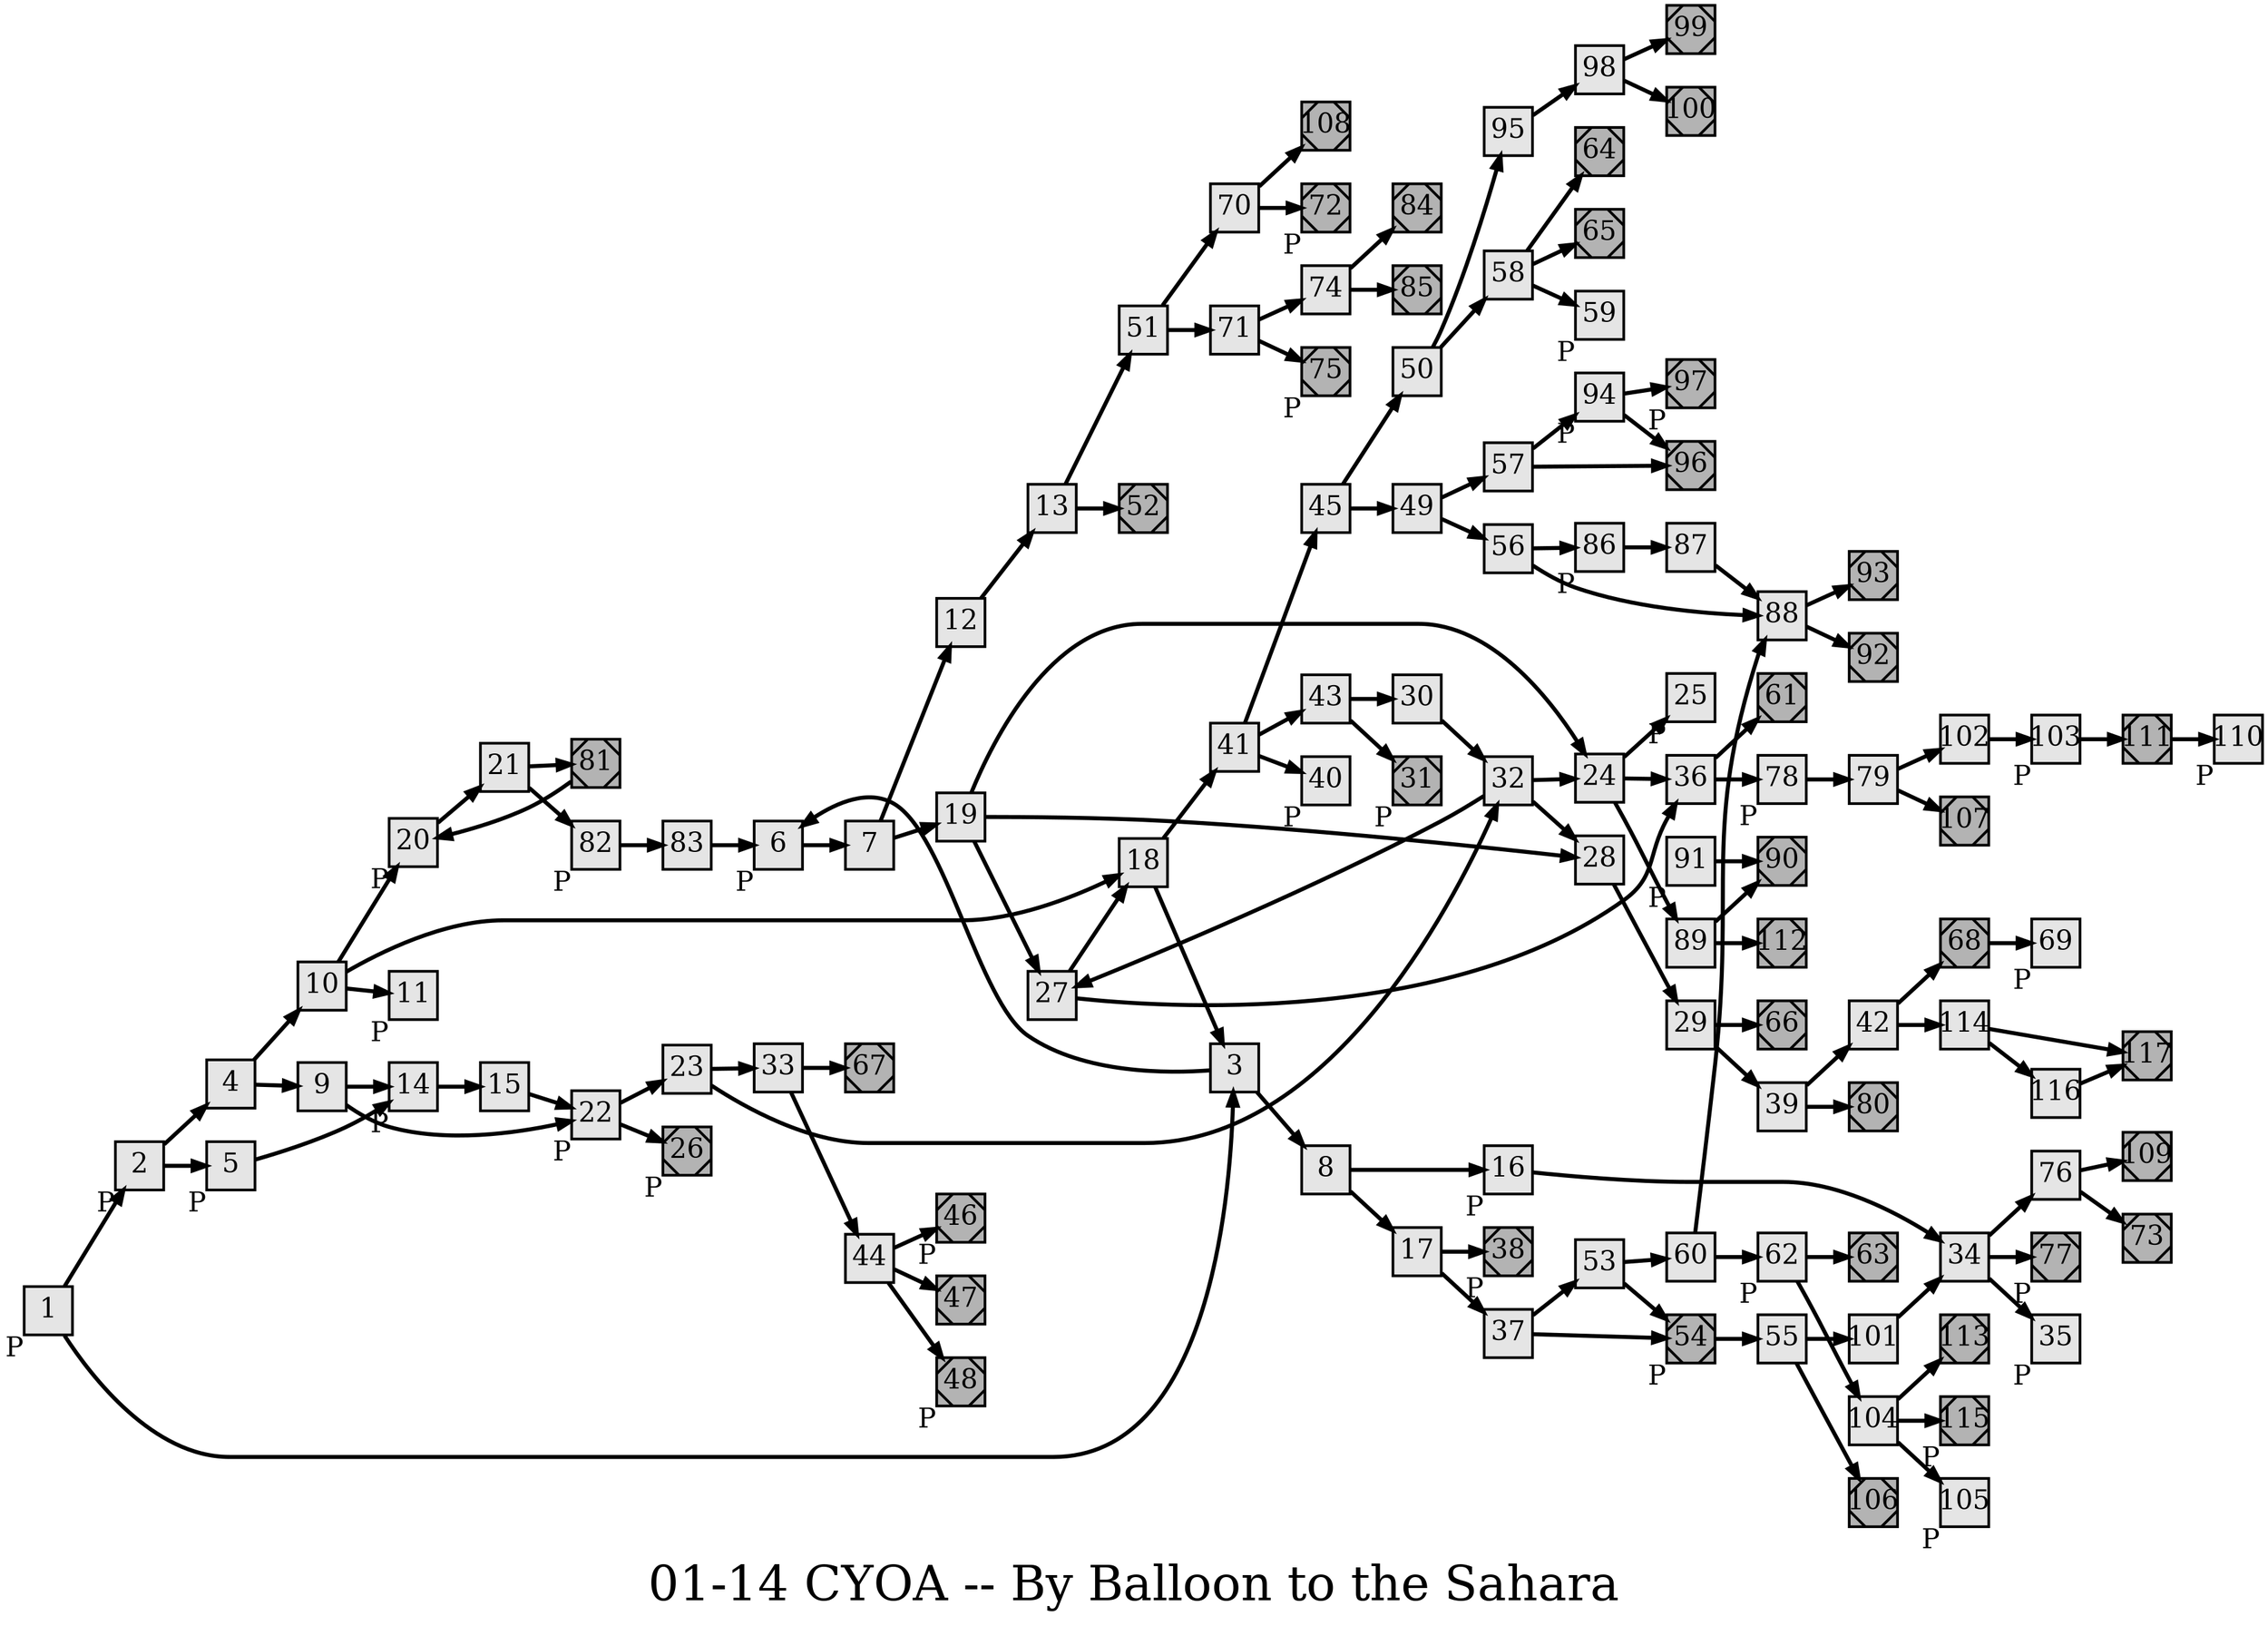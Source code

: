 digraph g{
  graph [ label="01-14 CYOA -- By Balloon to the Sahara" rankdir=LR, ordering=out, fontsize=36, nodesep="0.35", ranksep="0.45"];
  node  [shape=rect, penwidth=2, fontsize=20, style=filled, fillcolor=grey90, margin="0,0", labelfloat=true, regular=true, fixedsize=true];
  edge  [labelfloat=true, penwidth=3, fontsize=12];
  // ---;
  // group  : Katz;
  // id     : 01-14;
  // gbid   : 563;
  // series : CYOA;
  // title  : By Balloon to the Sahara;
  // author : Douglas Terman;
  // credit:;
  // - name : Juliet Way-Henthorn;
  // role : encoder;
  // date : 2017-08-17;
  // - name : Jeremy Douglass;
  // role : editor;
  // date : 2017-10-19;
  // - name : Jeremy Douglass;
  // role : editor;
  // date : 2017-04-28;
  // render:;
  // - name   : small;
  // styles : gvStyles-small.txt;
  // engine : dot;
  // comment: >;
  
  // ---;
  
  // From | To | Label;
  
  1 -> 2;
  1 -> 3;
  2 -> 4;
  2 -> 5;
  3 -> 6;
  3 -> 8;
  4 -> 10;
  4 -> 9;
  5 -> 14;
  6 -> 7;
  7 -> 12;
  7 -> 19;
  8 -> 16;
  8 -> 17;
  9 -> 14;
  9 -> 22;
  10 -> 20;
  10 -> 18;
  12 -> 13;
  13 -> 51;
  13 -> 52;
  14 -> 15;
  15 -> 22;
  16 -> 34;
  17 -> 37;
  17 -> 38;
  18 -> 41;
  18 -> 3;
  19 -> 24;
  19 -> 28;
  19 -> 27;
  20 -> 21;
  21 -> 81;
  21 -> 82;
  22 -> 23;
  22 -> 26;
  23 -> 33;
  23 -> 32;
  24 -> 36;
  24 -> 89;
  27 -> 18;
  27 -> 36;
  28 -> 29;
  29 -> 66;
  29 -> 39;
  30 -> 32;
  32 -> 24;
  32 -> 28;
  32 -> 27;
  33 -> 44;
  33 -> 67;
  34 -> 76;
  34 -> 77;
  36 -> 61;
  36 -> 78;
  37 -> 53;
  37 -> 54;
  39 -> 42;
  39 -> 80;
  41 -> 45;
  41 -> 43;
  42 -> 68;
  42 -> 114;
  43 -> 30;
  43 -> 31;
  44 -> 46;
  44 -> 47;
  44 -> 48;
  45 -> 50;
  45 -> 49;
  49 -> 57;
  49 -> 56;
  50 -> 95;
  50 -> 58;
  51 -> 70;
  51 -> 71;
  53 -> 60;
  53 -> 54;
  54 -> 55;
  55 -> 101;
  55 -> 106;
  56 -> 86;
  56 -> 88;
  57 -> 94;
  57 -> 96;
  58 -> 64;
  58 -> 65;
  60 -> 88;
  60 -> 62;
  62 -> 63;
  62 -> 104;
  70 -> 108;
  70 -> 72;
  71 -> 74;
  71 -> 75;
  74 -> 84;
  74 -> 85;
  76 -> 109;
  76 -> 73;
  78 -> 79;
  79 -> 102;
  79 -> 107;
  81 -> 20;
  82 -> 83;
  83 -> 6;
  86 -> 87;
  87 -> 88;
  88 -> 93;
  88 -> 92;
  89 -> 90;
  89 -> 112;
  94 -> 97;
  94 -> 96;
  95 -> 98;
  98 -> 99;
  98 -> 100;
  101 -> 34;
  102 -> 103;
  103 -> 111;
  104 -> 113;
  104 -> 115;
  114 -> 117;
  114 -> 116;
  116 -> 117;
  
  // Endings;
  
  81	[ xlabel="E", shape=Msquare, fontsize=20, fillcolor=grey70, xlabel="" ];
  26	[ xlabel="E", shape=Msquare, fontsize=20, fillcolor=grey70, xlabel="" ];
  67	[ xlabel="E", shape=Msquare, fontsize=20, fillcolor=grey70, xlabel="" ];
  46	[ xlabel="E", shape=Msquare, fontsize=20, fillcolor=grey70, xlabel="" ];
  47	[ xlabel="E", shape=Msquare, fontsize=20, fillcolor=grey70, xlabel="" ];
  48	[ xlabel="E", shape=Msquare, fontsize=20, fillcolor=grey70, xlabel="" ];
  52	[ xlabel="E", shape=Msquare, fontsize=20, fillcolor=grey70, xlabel="" ];
  108	[ xlabel="E", shape=Msquare, fontsize=20, fillcolor=grey70, xlabel="" ];
  72	[ xlabel="E", shape=Msquare, fontsize=20, fillcolor=grey70, xlabel="" ];
  75	[ xlabel="E", shape=Msquare, fontsize=20, fillcolor=grey70, xlabel="" ];
  84	[ xlabel="E", shape=Msquare, fontsize=20, fillcolor=grey70, xlabel="" ];
  85	[ xlabel="E", shape=Msquare, fontsize=20, fillcolor=grey70, xlabel="" ];
  31	[ xlabel="E", shape=Msquare, fontsize=20, fillcolor=grey70, xlabel="" ];
  106	[ xlabel="E", shape=Msquare, fontsize=20, fillcolor=grey70, xlabel="" ];
  38	[ xlabel="E", shape=Msquare, fontsize=20, fillcolor=grey70, xlabel="" ];
  64	[ xlabel="E", shape=Msquare, fontsize=20, fillcolor=grey70, xlabel="" ];
  65	[ xlabel="E", shape=Msquare, fontsize=20, fillcolor=grey70, xlabel="" ];
  77	[ xlabel="E", shape=Msquare, fontsize=20, fillcolor=grey70, xlabel="" ];
  99	[ xlabel="E", shape=Msquare, fontsize=20, fillcolor=grey70, xlabel="" ];
  100	[ xlabel="E", shape=Msquare, fontsize=20, fillcolor=grey70, xlabel="" ];
  97	[ xlabel="E", shape=Msquare, fontsize=20, fillcolor=grey70, xlabel="" ];
  96	[ xlabel="E", shape=Msquare, fontsize=20, fillcolor=grey70, xlabel="" ];
  54	[ xlabel="E", shape=Msquare, fontsize=20, fillcolor=grey70, xlabel="" ];
  109	[ xlabel="E", shape=Msquare, fontsize=20, fillcolor=grey70, xlabel="" ];
  73	[ xlabel="E", shape=Msquare, fontsize=20, fillcolor=grey70, xlabel="" ];
  61	[ xlabel="E", shape=Msquare, fontsize=20, fillcolor=grey70, xlabel="" ];
  90	[ xlabel="E", shape=Msquare, fontsize=20, fillcolor=grey70, xlabel="" ];
  112	[ xlabel="E", shape=Msquare, fontsize=20, fillcolor=grey70, xlabel="" ];
  66	[ xlabel="E", shape=Msquare, fontsize=20, fillcolor=grey70, xlabel="" ];
  93	[ xlabel="E", shape=Msquare, fontsize=20, fillcolor=grey70, xlabel="" ];
  92	[ xlabel="E", shape=Msquare, fontsize=20, fillcolor=grey70, xlabel="" ];
  80	[ xlabel="E", shape=Msquare, fontsize=20, fillcolor=grey70, xlabel="" ];
  63	[ xlabel="E", shape=Msquare, fontsize=20, fillcolor=grey70, xlabel="" ];
  107	[ xlabel="E", shape=Msquare, fontsize=20, fillcolor=grey70, xlabel="" ];
  68	[ xlabel="E", shape=Msquare, fontsize=20, fillcolor=grey70, xlabel="" ];
  113	[ xlabel="E", shape=Msquare, fontsize=20, fillcolor=grey70, xlabel="" ];
  115	[ xlabel="E", shape=Msquare, fontsize=20, fillcolor=grey70, xlabel="" ];
  111	[ xlabel="E", shape=Msquare, fontsize=20, fillcolor=grey70, xlabel="" ];
  117	[ xlabel="E", shape=Msquare, fontsize=20, fillcolor=grey70, xlabel="" ];
  
  // Illustrations;
  
  1	[ xlabel="P" ];	// upper
  2	[ xlabel="P" ];	// upper
  5	[ xlabel="P" ];	// upper
  6	[ xlabel="P" ];	// lower
  10 -> 11	[ xlabel="I", image="illustration-full.png", xlabel="" ];
  11	[ xlabel="P" ];	// full
  14	[ xlabel="P" ];	// lower
  16	[ xlabel="P" ];	// mid
  20	[ xlabel="P" ];	// lower
  22	[ xlabel="P" ];	// upper
  24 -> 25	[ xlabel="I", image="illustration-full.png", xlabel="" ];
  25	[ xlabel="P" ];	// full
  26	[ xlabel="P" ];	// lower
  31	[ xlabel="P" ];	// upper
  34 -> 35	[ xlabel="I", image="illustration-full.png", xlabel="" ];
  35	[ xlabel="P" ];	// full
  38	[ xlabel="P" ];	// lower
  41 -> 40	[ xlabel="I", image="illustration-full.png", xlabel="" ];
  40	[ xlabel="P" ];	// full
  46	[ xlabel="P" ];	// upper
  48	[ xlabel="P" ];	// lower
  54	[ xlabel="P" ];	// lower
  58 -> 59	[ xlabel="I", image="illustration-full.png", xlabel="" ];
  59	[ xlabel="P" ];	// full
  62	[ xlabel="P" ];	// mid
  54	[ xlabel="P" ];	// upper
  68 -> 69	[ xlabel="I", image="illustration-full.png", xlabel="" ];
  69	[ xlabel="P" ];	// full
  72	[ xlabel="P" ];	// upper
  75	[ xlabel="P" ];	// upper
  77	[ xlabel="P" ];	// lower
  78	[ xlabel="P" ];	// lower
  82	[ xlabel="P" ];	// lower
  86	[ xlabel="P" ];	// lower
  91 -> 90	[ xlabel="I", image="illustration-full.png", xlabel="" ];
  91	[ xlabel="P" ];	// full
  94	[ xlabel="P" ];	// upper
  97	[ xlabel="P" ];	// upper
  103	[ xlabel="P" ];	// mid
  104 -> 105	[ xlabel="I", image="illustration-full.png", xlabel="" ];
  105	[ xlabel="P" ];	// full
  111 -> 110	[ xlabel="I", image="illustration-full.png", xlabel="" ];
  110	[ xlabel="P" ];	// full
  115	[ xlabel="P" ];	// upper
}

